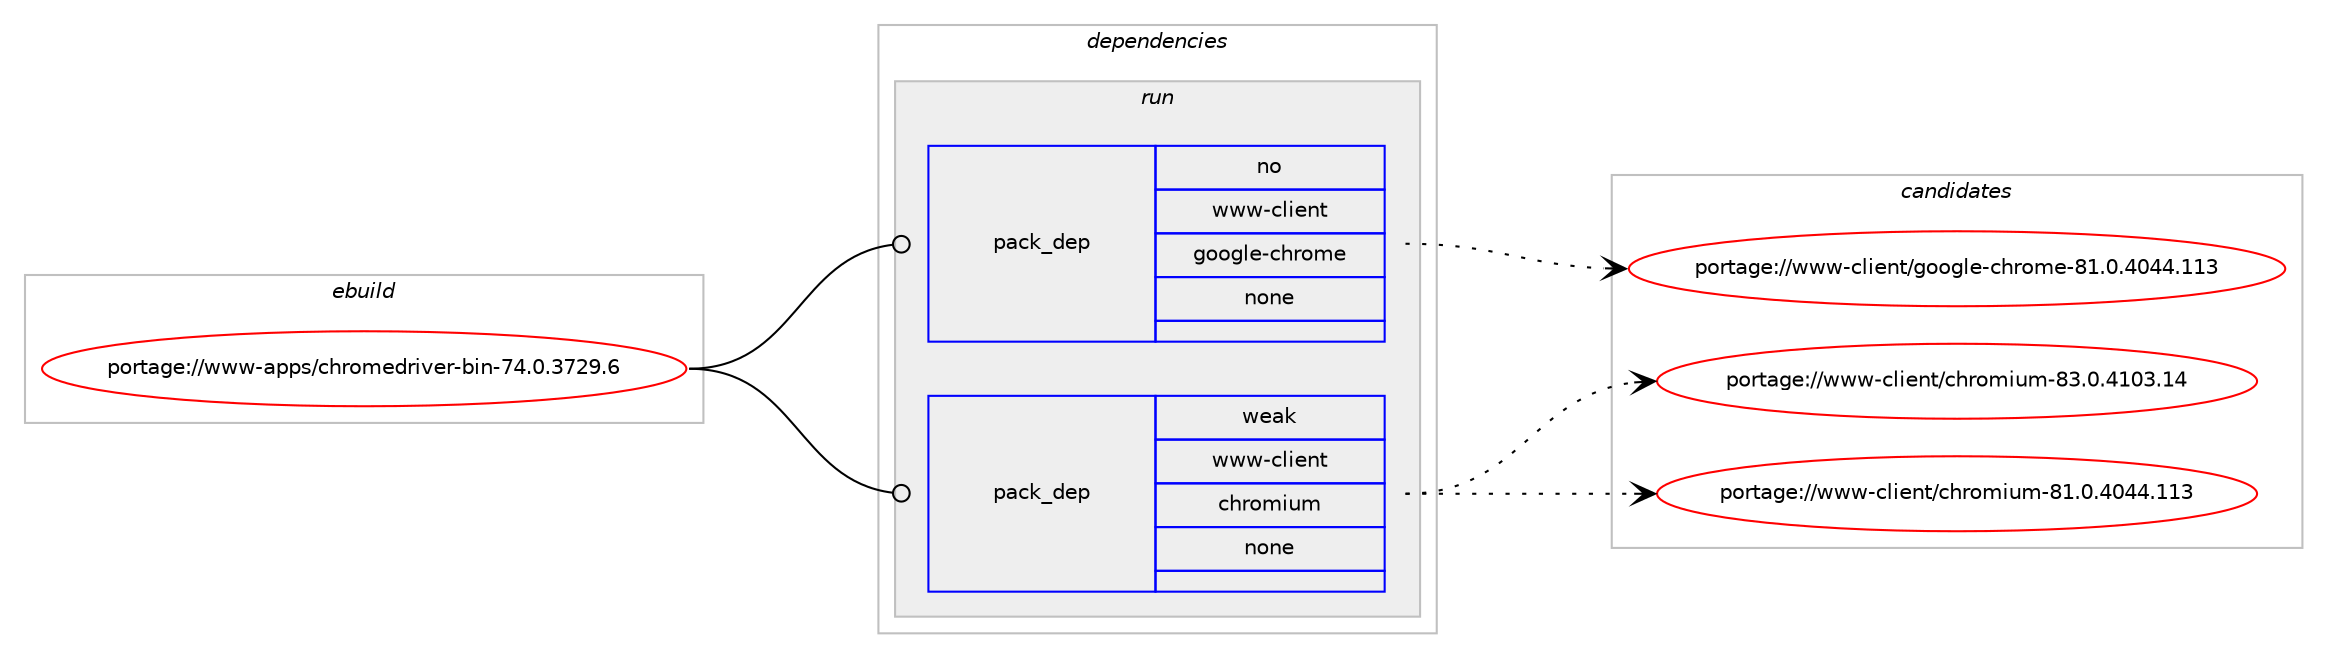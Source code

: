 digraph prolog {

# *************
# Graph options
# *************

newrank=true;
concentrate=true;
compound=true;
graph [rankdir=LR,fontname=Helvetica,fontsize=10,ranksep=1.5];#, ranksep=2.5, nodesep=0.2];
edge  [arrowhead=vee];
node  [fontname=Helvetica,fontsize=10];

# **********
# The ebuild
# **********

subgraph cluster_leftcol {
color=gray;
rank=same;
label=<<i>ebuild</i>>;
id [label="portage://www-apps/chromedriver-bin-74.0.3729.6", color=red, width=4, href="../www-apps/chromedriver-bin-74.0.3729.6.svg"];
}

# ****************
# The dependencies
# ****************

subgraph cluster_midcol {
color=gray;
label=<<i>dependencies</i>>;
subgraph cluster_compile {
fillcolor="#eeeeee";
style=filled;
label=<<i>compile</i>>;
}
subgraph cluster_compileandrun {
fillcolor="#eeeeee";
style=filled;
label=<<i>compile and run</i>>;
}
subgraph cluster_run {
fillcolor="#eeeeee";
style=filled;
label=<<i>run</i>>;
subgraph pack2281 {
dependency2610 [label=<<TABLE BORDER="0" CELLBORDER="1" CELLSPACING="0" CELLPADDING="4" WIDTH="220"><TR><TD ROWSPAN="6" CELLPADDING="30">pack_dep</TD></TR><TR><TD WIDTH="110">no</TD></TR><TR><TD>www-client</TD></TR><TR><TD>google-chrome</TD></TR><TR><TD>none</TD></TR><TR><TD></TD></TR></TABLE>>, shape=none, color=blue];
}
id:e -> dependency2610:w [weight=20,style="solid",arrowhead="odot"];
subgraph pack2282 {
dependency2611 [label=<<TABLE BORDER="0" CELLBORDER="1" CELLSPACING="0" CELLPADDING="4" WIDTH="220"><TR><TD ROWSPAN="6" CELLPADDING="30">pack_dep</TD></TR><TR><TD WIDTH="110">weak</TD></TR><TR><TD>www-client</TD></TR><TR><TD>chromium</TD></TR><TR><TD>none</TD></TR><TR><TD></TD></TR></TABLE>>, shape=none, color=blue];
}
id:e -> dependency2611:w [weight=20,style="solid",arrowhead="odot"];
}
}

# **************
# The candidates
# **************

subgraph cluster_choices {
rank=same;
color=gray;
label=<<i>candidates</i>>;

subgraph choice2281 {
color=black;
nodesep=1;
choice11911911945991081051011101164710311111110310810145991041141111091014556494648465248525246494951 [label="portage://www-client/google-chrome-81.0.4044.113", color=red, width=4,href="../www-client/google-chrome-81.0.4044.113.svg"];
dependency2610:e -> choice11911911945991081051011101164710311111110310810145991041141111091014556494648465248525246494951:w [style=dotted,weight="100"];
}
subgraph choice2282 {
color=black;
nodesep=1;
choice1191191194599108105101110116479910411411110910511710945565146484652494851464952 [label="portage://www-client/chromium-83.0.4103.14", color=red, width=4,href="../www-client/chromium-83.0.4103.14.svg"];
choice119119119459910810510111011647991041141111091051171094556494648465248525246494951 [label="portage://www-client/chromium-81.0.4044.113", color=red, width=4,href="../www-client/chromium-81.0.4044.113.svg"];
dependency2611:e -> choice1191191194599108105101110116479910411411110910511710945565146484652494851464952:w [style=dotted,weight="100"];
dependency2611:e -> choice119119119459910810510111011647991041141111091051171094556494648465248525246494951:w [style=dotted,weight="100"];
}
}

}
